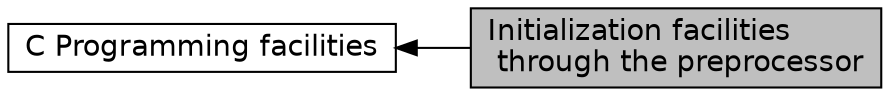 digraph "Initialization facilities through the preprocessor"
{
  edge [fontname="Helvetica",fontsize="14",labelfontname="Helvetica",labelfontsize="14"];
  node [fontname="Helvetica",fontsize="14",shape=box];
  rankdir=LR;
  Node2 [label="C Programming facilities",height=0.2,width=0.4,color="black", fillcolor="white", style="filled",URL="$group__code__augmenting.html",tooltip=" "];
  Node1 [label="Initialization facilities\l through the preprocessor",height=0.2,width=0.4,color="black", fillcolor="grey75", style="filled", fontcolor="black",tooltip=" "];
  Node2->Node1 [shape=plaintext, dir="back", style="solid"];
}
